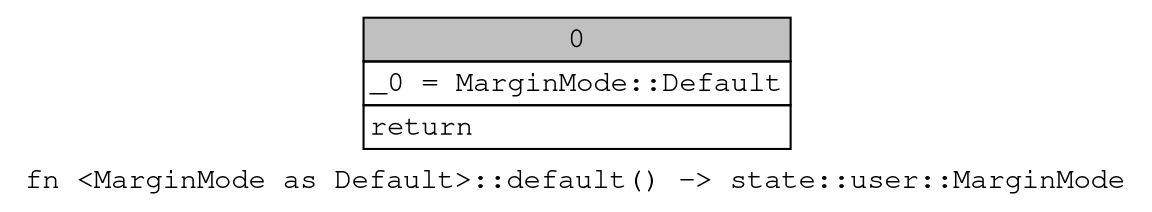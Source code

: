 digraph Mir_0_18869 {
    graph [fontname="Courier, monospace"];
    node [fontname="Courier, monospace"];
    edge [fontname="Courier, monospace"];
    label=<fn &lt;MarginMode as Default&gt;::default() -&gt; state::user::MarginMode<br align="left"/>>;
    bb0__0_18869 [shape="none", label=<<table border="0" cellborder="1" cellspacing="0"><tr><td bgcolor="gray" align="center" colspan="1">0</td></tr><tr><td align="left" balign="left">_0 = MarginMode::Default<br/></td></tr><tr><td align="left">return</td></tr></table>>];
}
